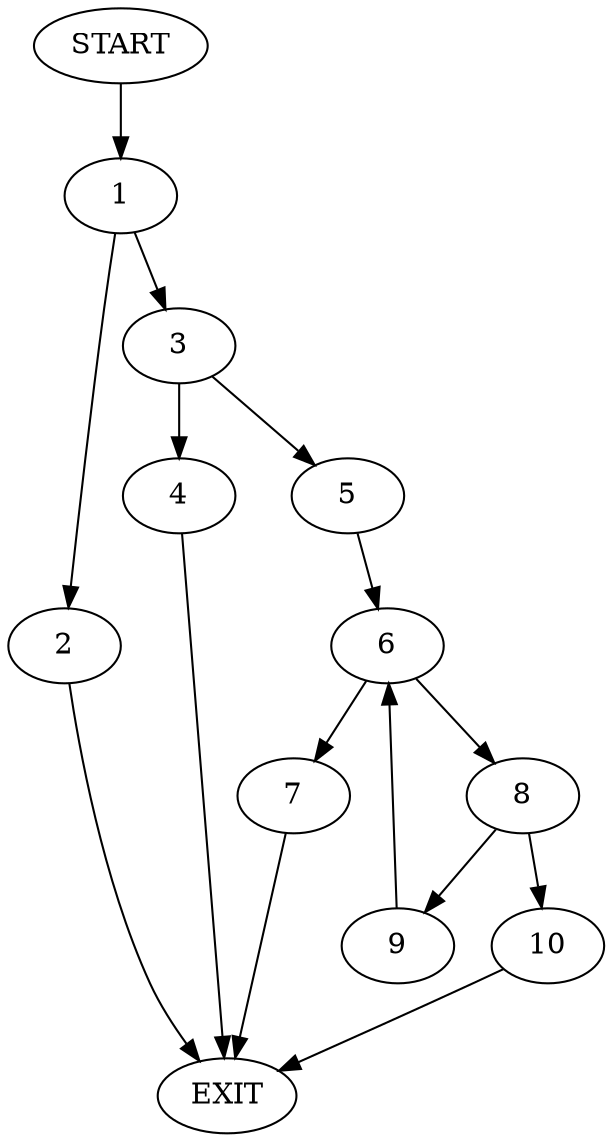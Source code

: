 digraph {
0 [label="START"]
11 [label="EXIT"]
0 -> 1
1 -> 2
1 -> 3
2 -> 11
3 -> 4
3 -> 5
4 -> 11
5 -> 6
6 -> 7
6 -> 8
8 -> 9
8 -> 10
7 -> 11
10 -> 11
9 -> 6
}
